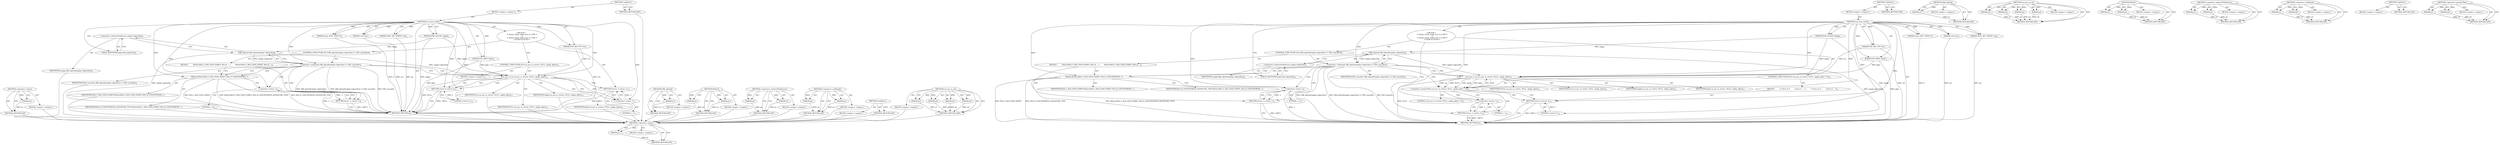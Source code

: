 digraph "&lt;operator&gt;.greaterThan" {
vulnerable_90 [label=<(METHOD,&lt;operator&gt;.minus)>];
vulnerable_91 [label=<(PARAM,p1)>];
vulnerable_92 [label=<(BLOCK,&lt;empty&gt;,&lt;empty&gt;)>];
vulnerable_93 [label=<(METHOD_RETURN,ANY)>];
vulnerable_6 [label=<(METHOD,&lt;global&gt;)<SUB>1</SUB>>];
vulnerable_7 [label=<(BLOCK,&lt;empty&gt;,&lt;empty&gt;)<SUB>1</SUB>>];
vulnerable_8 [label=<(METHOD,rsa_item_verify)<SUB>1</SUB>>];
vulnerable_9 [label=<(PARAM,EVP_MD_CTX *ctx)<SUB>1</SUB>>];
vulnerable_10 [label=<(PARAM,const ASN1_ITEM *it)<SUB>1</SUB>>];
vulnerable_11 [label=<(PARAM,void *asn)<SUB>1</SUB>>];
vulnerable_12 [label=<(PARAM,X509_ALGOR *sigalg)<SUB>2</SUB>>];
vulnerable_13 [label=<(PARAM,ASN1_BIT_STRING *sig)<SUB>2</SUB>>];
vulnerable_14 [label=<(PARAM,EVP_PKEY *pkey)<SUB>3</SUB>>];
vulnerable_15 [label="<(BLOCK,{
    /* Sanity check: make sure it is PSS */
 ...,{
    /* Sanity check: make sure it is PSS */
 ...)<SUB>4</SUB>>"];
vulnerable_16 [label=<(CONTROL_STRUCTURE,IF,if (OBJ_obj2nid(sigalg-&gt;algorithm) != NID_rsassaPss))<SUB>6</SUB>>];
vulnerable_17 [label=<(&lt;operator&gt;.notEquals,OBJ_obj2nid(sigalg-&gt;algorithm) != NID_rsassaPss)<SUB>6</SUB>>];
vulnerable_18 [label=<(OBJ_obj2nid,OBJ_obj2nid(sigalg-&gt;algorithm))<SUB>6</SUB>>];
vulnerable_19 [label=<(&lt;operator&gt;.indirectFieldAccess,sigalg-&gt;algorithm)<SUB>6</SUB>>];
vulnerable_20 [label=<(IDENTIFIER,sigalg,OBJ_obj2nid(sigalg-&gt;algorithm))<SUB>6</SUB>>];
vulnerable_21 [label=<(FIELD_IDENTIFIER,algorithm,algorithm)<SUB>6</SUB>>];
vulnerable_22 [label=<(IDENTIFIER,NID_rsassaPss,OBJ_obj2nid(sigalg-&gt;algorithm) != NID_rsassaPss)<SUB>6</SUB>>];
vulnerable_23 [label=<(BLOCK,{
         RSAerr(RSA_F_RSA_ITEM_VERIFY, RSA_R_...,{
         RSAerr(RSA_F_RSA_ITEM_VERIFY, RSA_R_...)<SUB>6</SUB>>];
vulnerable_24 [label=<(RSAerr,RSAerr(RSA_F_RSA_ITEM_VERIFY, RSA_R_UNSUPPORTED...)<SUB>7</SUB>>];
vulnerable_25 [label=<(IDENTIFIER,RSA_F_RSA_ITEM_VERIFY,RSAerr(RSA_F_RSA_ITEM_VERIFY, RSA_R_UNSUPPORTED...)<SUB>7</SUB>>];
vulnerable_26 [label=<(IDENTIFIER,RSA_R_UNSUPPORTED_SIGNATURE_TYPE,RSAerr(RSA_F_RSA_ITEM_VERIFY, RSA_R_UNSUPPORTED...)<SUB>7</SUB>>];
vulnerable_27 [label=<(RETURN,return -1;,return -1;)<SUB>8</SUB>>];
vulnerable_28 [label=<(&lt;operator&gt;.minus,-1)<SUB>8</SUB>>];
vulnerable_29 [label=<(LITERAL,1,-1)<SUB>8</SUB>>];
vulnerable_30 [label=<(CONTROL_STRUCTURE,IF,if (rsa_pss_to_ctx(ctx, NULL, sigalg, pkey)))<SUB>10</SUB>>];
vulnerable_31 [label=<(rsa_pss_to_ctx,rsa_pss_to_ctx(ctx, NULL, sigalg, pkey))<SUB>10</SUB>>];
vulnerable_32 [label=<(IDENTIFIER,ctx,rsa_pss_to_ctx(ctx, NULL, sigalg, pkey))<SUB>10</SUB>>];
vulnerable_33 [label=<(IDENTIFIER,NULL,rsa_pss_to_ctx(ctx, NULL, sigalg, pkey))<SUB>10</SUB>>];
vulnerable_34 [label=<(IDENTIFIER,sigalg,rsa_pss_to_ctx(ctx, NULL, sigalg, pkey))<SUB>10</SUB>>];
vulnerable_35 [label=<(IDENTIFIER,pkey,rsa_pss_to_ctx(ctx, NULL, sigalg, pkey))<SUB>10</SUB>>];
vulnerable_36 [label=<(BLOCK,&lt;empty&gt;,&lt;empty&gt;)<SUB>12</SUB>>];
vulnerable_37 [label=<(RETURN,return 2;,return 2;)<SUB>12</SUB>>];
vulnerable_38 [label=<(LITERAL,2,return 2;)<SUB>12</SUB>>];
vulnerable_39 [label=<(RETURN,return -1;,return -1;)<SUB>13</SUB>>];
vulnerable_40 [label=<(&lt;operator&gt;.minus,-1)<SUB>13</SUB>>];
vulnerable_41 [label=<(LITERAL,1,-1)<SUB>13</SUB>>];
vulnerable_42 [label=<(METHOD_RETURN,int)<SUB>1</SUB>>];
vulnerable_44 [label=<(METHOD_RETURN,ANY)<SUB>1</SUB>>];
vulnerable_76 [label=<(METHOD,OBJ_obj2nid)>];
vulnerable_77 [label=<(PARAM,p1)>];
vulnerable_78 [label=<(BLOCK,&lt;empty&gt;,&lt;empty&gt;)>];
vulnerable_79 [label=<(METHOD_RETURN,ANY)>];
vulnerable_85 [label=<(METHOD,RSAerr)>];
vulnerable_86 [label=<(PARAM,p1)>];
vulnerable_87 [label=<(PARAM,p2)>];
vulnerable_88 [label=<(BLOCK,&lt;empty&gt;,&lt;empty&gt;)>];
vulnerable_89 [label=<(METHOD_RETURN,ANY)>];
vulnerable_80 [label=<(METHOD,&lt;operator&gt;.indirectFieldAccess)>];
vulnerable_81 [label=<(PARAM,p1)>];
vulnerable_82 [label=<(PARAM,p2)>];
vulnerable_83 [label=<(BLOCK,&lt;empty&gt;,&lt;empty&gt;)>];
vulnerable_84 [label=<(METHOD_RETURN,ANY)>];
vulnerable_71 [label=<(METHOD,&lt;operator&gt;.notEquals)>];
vulnerable_72 [label=<(PARAM,p1)>];
vulnerable_73 [label=<(PARAM,p2)>];
vulnerable_74 [label=<(BLOCK,&lt;empty&gt;,&lt;empty&gt;)>];
vulnerable_75 [label=<(METHOD_RETURN,ANY)>];
vulnerable_65 [label=<(METHOD,&lt;global&gt;)<SUB>1</SUB>>];
vulnerable_66 [label=<(BLOCK,&lt;empty&gt;,&lt;empty&gt;)>];
vulnerable_67 [label=<(METHOD_RETURN,ANY)>];
vulnerable_94 [label=<(METHOD,rsa_pss_to_ctx)>];
vulnerable_95 [label=<(PARAM,p1)>];
vulnerable_96 [label=<(PARAM,p2)>];
vulnerable_97 [label=<(PARAM,p3)>];
vulnerable_98 [label=<(PARAM,p4)>];
vulnerable_99 [label=<(BLOCK,&lt;empty&gt;,&lt;empty&gt;)>];
vulnerable_100 [label=<(METHOD_RETURN,ANY)>];
fixed_92 [label=<(METHOD,&lt;operator&gt;.minus)>];
fixed_93 [label=<(PARAM,p1)>];
fixed_94 [label=<(BLOCK,&lt;empty&gt;,&lt;empty&gt;)>];
fixed_95 [label=<(METHOD_RETURN,ANY)>];
fixed_6 [label=<(METHOD,&lt;global&gt;)<SUB>1</SUB>>];
fixed_7 [label=<(BLOCK,&lt;empty&gt;,&lt;empty&gt;)<SUB>1</SUB>>];
fixed_8 [label=<(METHOD,rsa_item_verify)<SUB>1</SUB>>];
fixed_9 [label=<(PARAM,EVP_MD_CTX *ctx)<SUB>1</SUB>>];
fixed_10 [label=<(PARAM,const ASN1_ITEM *it)<SUB>1</SUB>>];
fixed_11 [label=<(PARAM,void *asn)<SUB>1</SUB>>];
fixed_12 [label=<(PARAM,X509_ALGOR *sigalg)<SUB>2</SUB>>];
fixed_13 [label=<(PARAM,ASN1_BIT_STRING *sig)<SUB>2</SUB>>];
fixed_14 [label=<(PARAM,EVP_PKEY *pkey)<SUB>3</SUB>>];
fixed_15 [label="<(BLOCK,{
    /* Sanity check: make sure it is PSS */
 ...,{
    /* Sanity check: make sure it is PSS */
 ...)<SUB>4</SUB>>"];
fixed_16 [label=<(CONTROL_STRUCTURE,IF,if (OBJ_obj2nid(sigalg-&gt;algorithm) != NID_rsassaPss))<SUB>6</SUB>>];
fixed_17 [label=<(&lt;operator&gt;.notEquals,OBJ_obj2nid(sigalg-&gt;algorithm) != NID_rsassaPss)<SUB>6</SUB>>];
fixed_18 [label=<(OBJ_obj2nid,OBJ_obj2nid(sigalg-&gt;algorithm))<SUB>6</SUB>>];
fixed_19 [label=<(&lt;operator&gt;.indirectFieldAccess,sigalg-&gt;algorithm)<SUB>6</SUB>>];
fixed_20 [label=<(IDENTIFIER,sigalg,OBJ_obj2nid(sigalg-&gt;algorithm))<SUB>6</SUB>>];
fixed_21 [label=<(FIELD_IDENTIFIER,algorithm,algorithm)<SUB>6</SUB>>];
fixed_22 [label=<(IDENTIFIER,NID_rsassaPss,OBJ_obj2nid(sigalg-&gt;algorithm) != NID_rsassaPss)<SUB>6</SUB>>];
fixed_23 [label=<(BLOCK,{
         RSAerr(RSA_F_RSA_ITEM_VERIFY, RSA_R_...,{
         RSAerr(RSA_F_RSA_ITEM_VERIFY, RSA_R_...)<SUB>6</SUB>>];
fixed_24 [label=<(RSAerr,RSAerr(RSA_F_RSA_ITEM_VERIFY, RSA_R_UNSUPPORTED...)<SUB>7</SUB>>];
fixed_25 [label=<(IDENTIFIER,RSA_F_RSA_ITEM_VERIFY,RSAerr(RSA_F_RSA_ITEM_VERIFY, RSA_R_UNSUPPORTED...)<SUB>7</SUB>>];
fixed_26 [label=<(IDENTIFIER,RSA_R_UNSUPPORTED_SIGNATURE_TYPE,RSAerr(RSA_F_RSA_ITEM_VERIFY, RSA_R_UNSUPPORTED...)<SUB>7</SUB>>];
fixed_27 [label=<(RETURN,return -1;,return -1;)<SUB>8</SUB>>];
fixed_28 [label=<(&lt;operator&gt;.minus,-1)<SUB>8</SUB>>];
fixed_29 [label=<(LITERAL,1,-1)<SUB>8</SUB>>];
fixed_30 [label=<(CONTROL_STRUCTURE,IF,if (rsa_pss_to_ctx(ctx, NULL, sigalg, pkey) &gt; 0))<SUB>10</SUB>>];
fixed_31 [label=<(&lt;operator&gt;.greaterThan,rsa_pss_to_ctx(ctx, NULL, sigalg, pkey) &gt; 0)<SUB>10</SUB>>];
fixed_32 [label=<(rsa_pss_to_ctx,rsa_pss_to_ctx(ctx, NULL, sigalg, pkey))<SUB>10</SUB>>];
fixed_33 [label=<(IDENTIFIER,ctx,rsa_pss_to_ctx(ctx, NULL, sigalg, pkey))<SUB>10</SUB>>];
fixed_34 [label=<(IDENTIFIER,NULL,rsa_pss_to_ctx(ctx, NULL, sigalg, pkey))<SUB>10</SUB>>];
fixed_35 [label=<(IDENTIFIER,sigalg,rsa_pss_to_ctx(ctx, NULL, sigalg, pkey))<SUB>10</SUB>>];
fixed_36 [label=<(IDENTIFIER,pkey,rsa_pss_to_ctx(ctx, NULL, sigalg, pkey))<SUB>10</SUB>>];
fixed_37 [label=<(LITERAL,0,rsa_pss_to_ctx(ctx, NULL, sigalg, pkey) &gt; 0)<SUB>10</SUB>>];
fixed_38 [label=<(BLOCK,{
         /* Carry on */
         return 2;
    },{
         /* Carry on */
         return 2;
    })<SUB>10</SUB>>];
fixed_39 [label=<(RETURN,return 2;,return 2;)<SUB>12</SUB>>];
fixed_40 [label=<(LITERAL,2,return 2;)<SUB>12</SUB>>];
fixed_41 [label=<(RETURN,return -1;,return -1;)<SUB>14</SUB>>];
fixed_42 [label=<(&lt;operator&gt;.minus,-1)<SUB>14</SUB>>];
fixed_43 [label=<(LITERAL,1,-1)<SUB>14</SUB>>];
fixed_44 [label=<(METHOD_RETURN,int)<SUB>1</SUB>>];
fixed_46 [label=<(METHOD_RETURN,ANY)<SUB>1</SUB>>];
fixed_78 [label=<(METHOD,OBJ_obj2nid)>];
fixed_79 [label=<(PARAM,p1)>];
fixed_80 [label=<(BLOCK,&lt;empty&gt;,&lt;empty&gt;)>];
fixed_81 [label=<(METHOD_RETURN,ANY)>];
fixed_101 [label=<(METHOD,rsa_pss_to_ctx)>];
fixed_102 [label=<(PARAM,p1)>];
fixed_103 [label=<(PARAM,p2)>];
fixed_104 [label=<(PARAM,p3)>];
fixed_105 [label=<(PARAM,p4)>];
fixed_106 [label=<(BLOCK,&lt;empty&gt;,&lt;empty&gt;)>];
fixed_107 [label=<(METHOD_RETURN,ANY)>];
fixed_87 [label=<(METHOD,RSAerr)>];
fixed_88 [label=<(PARAM,p1)>];
fixed_89 [label=<(PARAM,p2)>];
fixed_90 [label=<(BLOCK,&lt;empty&gt;,&lt;empty&gt;)>];
fixed_91 [label=<(METHOD_RETURN,ANY)>];
fixed_82 [label=<(METHOD,&lt;operator&gt;.indirectFieldAccess)>];
fixed_83 [label=<(PARAM,p1)>];
fixed_84 [label=<(PARAM,p2)>];
fixed_85 [label=<(BLOCK,&lt;empty&gt;,&lt;empty&gt;)>];
fixed_86 [label=<(METHOD_RETURN,ANY)>];
fixed_73 [label=<(METHOD,&lt;operator&gt;.notEquals)>];
fixed_74 [label=<(PARAM,p1)>];
fixed_75 [label=<(PARAM,p2)>];
fixed_76 [label=<(BLOCK,&lt;empty&gt;,&lt;empty&gt;)>];
fixed_77 [label=<(METHOD_RETURN,ANY)>];
fixed_67 [label=<(METHOD,&lt;global&gt;)<SUB>1</SUB>>];
fixed_68 [label=<(BLOCK,&lt;empty&gt;,&lt;empty&gt;)>];
fixed_69 [label=<(METHOD_RETURN,ANY)>];
fixed_96 [label=<(METHOD,&lt;operator&gt;.greaterThan)>];
fixed_97 [label=<(PARAM,p1)>];
fixed_98 [label=<(PARAM,p2)>];
fixed_99 [label=<(BLOCK,&lt;empty&gt;,&lt;empty&gt;)>];
fixed_100 [label=<(METHOD_RETURN,ANY)>];
vulnerable_90 -> vulnerable_91  [key=0, label="AST: "];
vulnerable_90 -> vulnerable_91  [key=1, label="DDG: "];
vulnerable_90 -> vulnerable_92  [key=0, label="AST: "];
vulnerable_90 -> vulnerable_93  [key=0, label="AST: "];
vulnerable_90 -> vulnerable_93  [key=1, label="CFG: "];
vulnerable_91 -> vulnerable_93  [key=0, label="DDG: p1"];
vulnerable_92 -> fixed_92  [key=0];
vulnerable_93 -> fixed_92  [key=0];
vulnerable_6 -> vulnerable_7  [key=0, label="AST: "];
vulnerable_6 -> vulnerable_44  [key=0, label="AST: "];
vulnerable_6 -> vulnerable_44  [key=1, label="CFG: "];
vulnerable_7 -> vulnerable_8  [key=0, label="AST: "];
vulnerable_8 -> vulnerable_9  [key=0, label="AST: "];
vulnerable_8 -> vulnerable_9  [key=1, label="DDG: "];
vulnerable_8 -> vulnerable_10  [key=0, label="AST: "];
vulnerable_8 -> vulnerable_10  [key=1, label="DDG: "];
vulnerable_8 -> vulnerable_11  [key=0, label="AST: "];
vulnerable_8 -> vulnerable_11  [key=1, label="DDG: "];
vulnerable_8 -> vulnerable_12  [key=0, label="AST: "];
vulnerable_8 -> vulnerable_12  [key=1, label="DDG: "];
vulnerable_8 -> vulnerable_13  [key=0, label="AST: "];
vulnerable_8 -> vulnerable_13  [key=1, label="DDG: "];
vulnerable_8 -> vulnerable_14  [key=0, label="AST: "];
vulnerable_8 -> vulnerable_14  [key=1, label="DDG: "];
vulnerable_8 -> vulnerable_15  [key=0, label="AST: "];
vulnerable_8 -> vulnerable_42  [key=0, label="AST: "];
vulnerable_8 -> vulnerable_21  [key=0, label="CFG: "];
vulnerable_8 -> vulnerable_17  [key=0, label="DDG: "];
vulnerable_8 -> vulnerable_31  [key=0, label="DDG: "];
vulnerable_8 -> vulnerable_37  [key=0, label="DDG: "];
vulnerable_8 -> vulnerable_40  [key=0, label="DDG: "];
vulnerable_8 -> vulnerable_24  [key=0, label="DDG: "];
vulnerable_8 -> vulnerable_38  [key=0, label="DDG: "];
vulnerable_8 -> vulnerable_28  [key=0, label="DDG: "];
vulnerable_9 -> vulnerable_42  [key=0, label="DDG: ctx"];
vulnerable_9 -> vulnerable_31  [key=0, label="DDG: ctx"];
vulnerable_10 -> vulnerable_42  [key=0, label="DDG: it"];
vulnerable_11 -> vulnerable_42  [key=0, label="DDG: asn"];
vulnerable_12 -> vulnerable_42  [key=0, label="DDG: sigalg"];
vulnerable_12 -> vulnerable_31  [key=0, label="DDG: sigalg"];
vulnerable_12 -> vulnerable_18  [key=0, label="DDG: sigalg"];
vulnerable_13 -> vulnerable_42  [key=0, label="DDG: sig"];
vulnerable_14 -> vulnerable_42  [key=0, label="DDG: pkey"];
vulnerable_14 -> vulnerable_31  [key=0, label="DDG: pkey"];
vulnerable_15 -> vulnerable_16  [key=0, label="AST: "];
vulnerable_15 -> vulnerable_30  [key=0, label="AST: "];
vulnerable_15 -> vulnerable_39  [key=0, label="AST: "];
vulnerable_16 -> vulnerable_17  [key=0, label="AST: "];
vulnerable_16 -> vulnerable_23  [key=0, label="AST: "];
vulnerable_17 -> vulnerable_18  [key=0, label="AST: "];
vulnerable_17 -> vulnerable_22  [key=0, label="AST: "];
vulnerable_17 -> vulnerable_24  [key=0, label="CFG: "];
vulnerable_17 -> vulnerable_24  [key=1, label="CDG: "];
vulnerable_17 -> vulnerable_31  [key=0, label="CFG: "];
vulnerable_17 -> vulnerable_31  [key=1, label="CDG: "];
vulnerable_17 -> vulnerable_42  [key=0, label="DDG: OBJ_obj2nid(sigalg-&gt;algorithm)"];
vulnerable_17 -> vulnerable_42  [key=1, label="DDG: OBJ_obj2nid(sigalg-&gt;algorithm) != NID_rsassaPss"];
vulnerable_17 -> vulnerable_42  [key=2, label="DDG: NID_rsassaPss"];
vulnerable_17 -> vulnerable_28  [key=0, label="CDG: "];
vulnerable_17 -> vulnerable_27  [key=0, label="CDG: "];
vulnerable_18 -> vulnerable_19  [key=0, label="AST: "];
vulnerable_18 -> vulnerable_17  [key=0, label="CFG: "];
vulnerable_18 -> vulnerable_17  [key=1, label="DDG: sigalg-&gt;algorithm"];
vulnerable_18 -> vulnerable_42  [key=0, label="DDG: sigalg-&gt;algorithm"];
vulnerable_18 -> vulnerable_31  [key=0, label="DDG: sigalg-&gt;algorithm"];
vulnerable_19 -> vulnerable_20  [key=0, label="AST: "];
vulnerable_19 -> vulnerable_21  [key=0, label="AST: "];
vulnerable_19 -> vulnerable_18  [key=0, label="CFG: "];
vulnerable_20 -> fixed_92  [key=0];
vulnerable_21 -> vulnerable_19  [key=0, label="CFG: "];
vulnerable_22 -> fixed_92  [key=0];
vulnerable_23 -> vulnerable_24  [key=0, label="AST: "];
vulnerable_23 -> vulnerable_27  [key=0, label="AST: "];
vulnerable_24 -> vulnerable_25  [key=0, label="AST: "];
vulnerable_24 -> vulnerable_26  [key=0, label="AST: "];
vulnerable_24 -> vulnerable_28  [key=0, label="CFG: "];
vulnerable_24 -> vulnerable_42  [key=0, label="DDG: RSA_R_UNSUPPORTED_SIGNATURE_TYPE"];
vulnerable_24 -> vulnerable_42  [key=1, label="DDG: RSAerr(RSA_F_RSA_ITEM_VERIFY, RSA_R_UNSUPPORTED_SIGNATURE_TYPE)"];
vulnerable_24 -> vulnerable_42  [key=2, label="DDG: RSA_F_RSA_ITEM_VERIFY"];
vulnerable_25 -> fixed_92  [key=0];
vulnerable_26 -> fixed_92  [key=0];
vulnerable_27 -> vulnerable_28  [key=0, label="AST: "];
vulnerable_27 -> vulnerable_42  [key=0, label="CFG: "];
vulnerable_27 -> vulnerable_42  [key=1, label="DDG: &lt;RET&gt;"];
vulnerable_28 -> vulnerable_29  [key=0, label="AST: "];
vulnerable_28 -> vulnerable_27  [key=0, label="CFG: "];
vulnerable_28 -> vulnerable_27  [key=1, label="DDG: -1"];
vulnerable_28 -> vulnerable_42  [key=0, label="DDG: -1"];
vulnerable_29 -> fixed_92  [key=0];
vulnerable_30 -> vulnerable_31  [key=0, label="AST: "];
vulnerable_30 -> vulnerable_36  [key=0, label="AST: "];
vulnerable_31 -> vulnerable_32  [key=0, label="AST: "];
vulnerable_31 -> vulnerable_33  [key=0, label="AST: "];
vulnerable_31 -> vulnerable_34  [key=0, label="AST: "];
vulnerable_31 -> vulnerable_35  [key=0, label="AST: "];
vulnerable_31 -> vulnerable_37  [key=0, label="CFG: "];
vulnerable_31 -> vulnerable_37  [key=1, label="CDG: "];
vulnerable_31 -> vulnerable_40  [key=0, label="CFG: "];
vulnerable_31 -> vulnerable_40  [key=1, label="CDG: "];
vulnerable_31 -> vulnerable_42  [key=0, label="DDG: NULL"];
vulnerable_31 -> vulnerable_39  [key=0, label="CDG: "];
vulnerable_32 -> fixed_92  [key=0];
vulnerable_33 -> fixed_92  [key=0];
vulnerable_34 -> fixed_92  [key=0];
vulnerable_35 -> fixed_92  [key=0];
vulnerable_36 -> vulnerable_37  [key=0, label="AST: "];
vulnerable_37 -> vulnerable_38  [key=0, label="AST: "];
vulnerable_37 -> vulnerable_42  [key=0, label="CFG: "];
vulnerable_37 -> vulnerable_42  [key=1, label="DDG: &lt;RET&gt;"];
vulnerable_38 -> vulnerable_37  [key=0, label="DDG: 2"];
vulnerable_39 -> vulnerable_40  [key=0, label="AST: "];
vulnerable_39 -> vulnerable_42  [key=0, label="CFG: "];
vulnerable_39 -> vulnerable_42  [key=1, label="DDG: &lt;RET&gt;"];
vulnerable_40 -> vulnerable_41  [key=0, label="AST: "];
vulnerable_40 -> vulnerable_39  [key=0, label="CFG: "];
vulnerable_40 -> vulnerable_39  [key=1, label="DDG: -1"];
vulnerable_41 -> fixed_92  [key=0];
vulnerable_42 -> fixed_92  [key=0];
vulnerable_44 -> fixed_92  [key=0];
vulnerable_76 -> vulnerable_77  [key=0, label="AST: "];
vulnerable_76 -> vulnerable_77  [key=1, label="DDG: "];
vulnerable_76 -> vulnerable_78  [key=0, label="AST: "];
vulnerable_76 -> vulnerable_79  [key=0, label="AST: "];
vulnerable_76 -> vulnerable_79  [key=1, label="CFG: "];
vulnerable_77 -> vulnerable_79  [key=0, label="DDG: p1"];
vulnerable_78 -> fixed_92  [key=0];
vulnerable_79 -> fixed_92  [key=0];
vulnerable_85 -> vulnerable_86  [key=0, label="AST: "];
vulnerable_85 -> vulnerable_86  [key=1, label="DDG: "];
vulnerable_85 -> vulnerable_88  [key=0, label="AST: "];
vulnerable_85 -> vulnerable_87  [key=0, label="AST: "];
vulnerable_85 -> vulnerable_87  [key=1, label="DDG: "];
vulnerable_85 -> vulnerable_89  [key=0, label="AST: "];
vulnerable_85 -> vulnerable_89  [key=1, label="CFG: "];
vulnerable_86 -> vulnerable_89  [key=0, label="DDG: p1"];
vulnerable_87 -> vulnerable_89  [key=0, label="DDG: p2"];
vulnerable_88 -> fixed_92  [key=0];
vulnerable_89 -> fixed_92  [key=0];
vulnerable_80 -> vulnerable_81  [key=0, label="AST: "];
vulnerable_80 -> vulnerable_81  [key=1, label="DDG: "];
vulnerable_80 -> vulnerable_83  [key=0, label="AST: "];
vulnerable_80 -> vulnerable_82  [key=0, label="AST: "];
vulnerable_80 -> vulnerable_82  [key=1, label="DDG: "];
vulnerable_80 -> vulnerable_84  [key=0, label="AST: "];
vulnerable_80 -> vulnerable_84  [key=1, label="CFG: "];
vulnerable_81 -> vulnerable_84  [key=0, label="DDG: p1"];
vulnerable_82 -> vulnerable_84  [key=0, label="DDG: p2"];
vulnerable_83 -> fixed_92  [key=0];
vulnerable_84 -> fixed_92  [key=0];
vulnerable_71 -> vulnerable_72  [key=0, label="AST: "];
vulnerable_71 -> vulnerable_72  [key=1, label="DDG: "];
vulnerable_71 -> vulnerable_74  [key=0, label="AST: "];
vulnerable_71 -> vulnerable_73  [key=0, label="AST: "];
vulnerable_71 -> vulnerable_73  [key=1, label="DDG: "];
vulnerable_71 -> vulnerable_75  [key=0, label="AST: "];
vulnerable_71 -> vulnerable_75  [key=1, label="CFG: "];
vulnerable_72 -> vulnerable_75  [key=0, label="DDG: p1"];
vulnerable_73 -> vulnerable_75  [key=0, label="DDG: p2"];
vulnerable_74 -> fixed_92  [key=0];
vulnerable_75 -> fixed_92  [key=0];
vulnerable_65 -> vulnerable_66  [key=0, label="AST: "];
vulnerable_65 -> vulnerable_67  [key=0, label="AST: "];
vulnerable_65 -> vulnerable_67  [key=1, label="CFG: "];
vulnerable_66 -> fixed_92  [key=0];
vulnerable_67 -> fixed_92  [key=0];
vulnerable_94 -> vulnerable_95  [key=0, label="AST: "];
vulnerable_94 -> vulnerable_95  [key=1, label="DDG: "];
vulnerable_94 -> vulnerable_99  [key=0, label="AST: "];
vulnerable_94 -> vulnerable_96  [key=0, label="AST: "];
vulnerable_94 -> vulnerable_96  [key=1, label="DDG: "];
vulnerable_94 -> vulnerable_100  [key=0, label="AST: "];
vulnerable_94 -> vulnerable_100  [key=1, label="CFG: "];
vulnerable_94 -> vulnerable_97  [key=0, label="AST: "];
vulnerable_94 -> vulnerable_97  [key=1, label="DDG: "];
vulnerable_94 -> vulnerable_98  [key=0, label="AST: "];
vulnerable_94 -> vulnerable_98  [key=1, label="DDG: "];
vulnerable_95 -> vulnerable_100  [key=0, label="DDG: p1"];
vulnerable_96 -> vulnerable_100  [key=0, label="DDG: p2"];
vulnerable_97 -> vulnerable_100  [key=0, label="DDG: p3"];
vulnerable_98 -> vulnerable_100  [key=0, label="DDG: p4"];
vulnerable_99 -> fixed_92  [key=0];
vulnerable_100 -> fixed_92  [key=0];
fixed_92 -> fixed_93  [key=0, label="AST: "];
fixed_92 -> fixed_93  [key=1, label="DDG: "];
fixed_92 -> fixed_94  [key=0, label="AST: "];
fixed_92 -> fixed_95  [key=0, label="AST: "];
fixed_92 -> fixed_95  [key=1, label="CFG: "];
fixed_93 -> fixed_95  [key=0, label="DDG: p1"];
fixed_6 -> fixed_7  [key=0, label="AST: "];
fixed_6 -> fixed_46  [key=0, label="AST: "];
fixed_6 -> fixed_46  [key=1, label="CFG: "];
fixed_7 -> fixed_8  [key=0, label="AST: "];
fixed_8 -> fixed_9  [key=0, label="AST: "];
fixed_8 -> fixed_9  [key=1, label="DDG: "];
fixed_8 -> fixed_10  [key=0, label="AST: "];
fixed_8 -> fixed_10  [key=1, label="DDG: "];
fixed_8 -> fixed_11  [key=0, label="AST: "];
fixed_8 -> fixed_11  [key=1, label="DDG: "];
fixed_8 -> fixed_12  [key=0, label="AST: "];
fixed_8 -> fixed_12  [key=1, label="DDG: "];
fixed_8 -> fixed_13  [key=0, label="AST: "];
fixed_8 -> fixed_13  [key=1, label="DDG: "];
fixed_8 -> fixed_14  [key=0, label="AST: "];
fixed_8 -> fixed_14  [key=1, label="DDG: "];
fixed_8 -> fixed_15  [key=0, label="AST: "];
fixed_8 -> fixed_44  [key=0, label="AST: "];
fixed_8 -> fixed_21  [key=0, label="CFG: "];
fixed_8 -> fixed_17  [key=0, label="DDG: "];
fixed_8 -> fixed_31  [key=0, label="DDG: "];
fixed_8 -> fixed_39  [key=0, label="DDG: "];
fixed_8 -> fixed_42  [key=0, label="DDG: "];
fixed_8 -> fixed_24  [key=0, label="DDG: "];
fixed_8 -> fixed_32  [key=0, label="DDG: "];
fixed_8 -> fixed_40  [key=0, label="DDG: "];
fixed_8 -> fixed_28  [key=0, label="DDG: "];
fixed_9 -> fixed_44  [key=0, label="DDG: ctx"];
fixed_9 -> fixed_32  [key=0, label="DDG: ctx"];
fixed_10 -> fixed_44  [key=0, label="DDG: it"];
fixed_11 -> fixed_44  [key=0, label="DDG: asn"];
fixed_12 -> fixed_44  [key=0, label="DDG: sigalg"];
fixed_12 -> fixed_18  [key=0, label="DDG: sigalg"];
fixed_12 -> fixed_32  [key=0, label="DDG: sigalg"];
fixed_13 -> fixed_44  [key=0, label="DDG: sig"];
fixed_14 -> fixed_44  [key=0, label="DDG: pkey"];
fixed_14 -> fixed_32  [key=0, label="DDG: pkey"];
fixed_15 -> fixed_16  [key=0, label="AST: "];
fixed_15 -> fixed_30  [key=0, label="AST: "];
fixed_15 -> fixed_41  [key=0, label="AST: "];
fixed_16 -> fixed_17  [key=0, label="AST: "];
fixed_16 -> fixed_23  [key=0, label="AST: "];
fixed_17 -> fixed_18  [key=0, label="AST: "];
fixed_17 -> fixed_22  [key=0, label="AST: "];
fixed_17 -> fixed_24  [key=0, label="CFG: "];
fixed_17 -> fixed_24  [key=1, label="CDG: "];
fixed_17 -> fixed_32  [key=0, label="CFG: "];
fixed_17 -> fixed_32  [key=1, label="CDG: "];
fixed_17 -> fixed_44  [key=0, label="DDG: OBJ_obj2nid(sigalg-&gt;algorithm)"];
fixed_17 -> fixed_44  [key=1, label="DDG: OBJ_obj2nid(sigalg-&gt;algorithm) != NID_rsassaPss"];
fixed_17 -> fixed_44  [key=2, label="DDG: NID_rsassaPss"];
fixed_17 -> fixed_28  [key=0, label="CDG: "];
fixed_17 -> fixed_27  [key=0, label="CDG: "];
fixed_17 -> fixed_31  [key=0, label="CDG: "];
fixed_18 -> fixed_19  [key=0, label="AST: "];
fixed_18 -> fixed_17  [key=0, label="CFG: "];
fixed_18 -> fixed_17  [key=1, label="DDG: sigalg-&gt;algorithm"];
fixed_18 -> fixed_44  [key=0, label="DDG: sigalg-&gt;algorithm"];
fixed_18 -> fixed_32  [key=0, label="DDG: sigalg-&gt;algorithm"];
fixed_19 -> fixed_20  [key=0, label="AST: "];
fixed_19 -> fixed_21  [key=0, label="AST: "];
fixed_19 -> fixed_18  [key=0, label="CFG: "];
fixed_21 -> fixed_19  [key=0, label="CFG: "];
fixed_23 -> fixed_24  [key=0, label="AST: "];
fixed_23 -> fixed_27  [key=0, label="AST: "];
fixed_24 -> fixed_25  [key=0, label="AST: "];
fixed_24 -> fixed_26  [key=0, label="AST: "];
fixed_24 -> fixed_28  [key=0, label="CFG: "];
fixed_24 -> fixed_44  [key=0, label="DDG: RSA_R_UNSUPPORTED_SIGNATURE_TYPE"];
fixed_24 -> fixed_44  [key=1, label="DDG: RSAerr(RSA_F_RSA_ITEM_VERIFY, RSA_R_UNSUPPORTED_SIGNATURE_TYPE)"];
fixed_24 -> fixed_44  [key=2, label="DDG: RSA_F_RSA_ITEM_VERIFY"];
fixed_27 -> fixed_28  [key=0, label="AST: "];
fixed_27 -> fixed_44  [key=0, label="CFG: "];
fixed_27 -> fixed_44  [key=1, label="DDG: &lt;RET&gt;"];
fixed_28 -> fixed_29  [key=0, label="AST: "];
fixed_28 -> fixed_27  [key=0, label="CFG: "];
fixed_28 -> fixed_27  [key=1, label="DDG: -1"];
fixed_28 -> fixed_44  [key=0, label="DDG: -1"];
fixed_30 -> fixed_31  [key=0, label="AST: "];
fixed_30 -> fixed_38  [key=0, label="AST: "];
fixed_31 -> fixed_32  [key=0, label="AST: "];
fixed_31 -> fixed_37  [key=0, label="AST: "];
fixed_31 -> fixed_39  [key=0, label="CFG: "];
fixed_31 -> fixed_39  [key=1, label="CDG: "];
fixed_31 -> fixed_42  [key=0, label="CFG: "];
fixed_31 -> fixed_42  [key=1, label="CDG: "];
fixed_31 -> fixed_41  [key=0, label="CDG: "];
fixed_32 -> fixed_33  [key=0, label="AST: "];
fixed_32 -> fixed_34  [key=0, label="AST: "];
fixed_32 -> fixed_35  [key=0, label="AST: "];
fixed_32 -> fixed_36  [key=0, label="AST: "];
fixed_32 -> fixed_31  [key=0, label="CFG: "];
fixed_32 -> fixed_31  [key=1, label="DDG: ctx"];
fixed_32 -> fixed_31  [key=2, label="DDG: NULL"];
fixed_32 -> fixed_31  [key=3, label="DDG: sigalg"];
fixed_32 -> fixed_31  [key=4, label="DDG: pkey"];
fixed_32 -> fixed_44  [key=0, label="DDG: NULL"];
fixed_38 -> fixed_39  [key=0, label="AST: "];
fixed_39 -> fixed_40  [key=0, label="AST: "];
fixed_39 -> fixed_44  [key=0, label="CFG: "];
fixed_39 -> fixed_44  [key=1, label="DDG: &lt;RET&gt;"];
fixed_40 -> fixed_39  [key=0, label="DDG: 2"];
fixed_41 -> fixed_42  [key=0, label="AST: "];
fixed_41 -> fixed_44  [key=0, label="CFG: "];
fixed_41 -> fixed_44  [key=1, label="DDG: &lt;RET&gt;"];
fixed_42 -> fixed_43  [key=0, label="AST: "];
fixed_42 -> fixed_41  [key=0, label="CFG: "];
fixed_42 -> fixed_41  [key=1, label="DDG: -1"];
fixed_78 -> fixed_79  [key=0, label="AST: "];
fixed_78 -> fixed_79  [key=1, label="DDG: "];
fixed_78 -> fixed_80  [key=0, label="AST: "];
fixed_78 -> fixed_81  [key=0, label="AST: "];
fixed_78 -> fixed_81  [key=1, label="CFG: "];
fixed_79 -> fixed_81  [key=0, label="DDG: p1"];
fixed_101 -> fixed_102  [key=0, label="AST: "];
fixed_101 -> fixed_102  [key=1, label="DDG: "];
fixed_101 -> fixed_106  [key=0, label="AST: "];
fixed_101 -> fixed_103  [key=0, label="AST: "];
fixed_101 -> fixed_103  [key=1, label="DDG: "];
fixed_101 -> fixed_107  [key=0, label="AST: "];
fixed_101 -> fixed_107  [key=1, label="CFG: "];
fixed_101 -> fixed_104  [key=0, label="AST: "];
fixed_101 -> fixed_104  [key=1, label="DDG: "];
fixed_101 -> fixed_105  [key=0, label="AST: "];
fixed_101 -> fixed_105  [key=1, label="DDG: "];
fixed_102 -> fixed_107  [key=0, label="DDG: p1"];
fixed_103 -> fixed_107  [key=0, label="DDG: p2"];
fixed_104 -> fixed_107  [key=0, label="DDG: p3"];
fixed_105 -> fixed_107  [key=0, label="DDG: p4"];
fixed_87 -> fixed_88  [key=0, label="AST: "];
fixed_87 -> fixed_88  [key=1, label="DDG: "];
fixed_87 -> fixed_90  [key=0, label="AST: "];
fixed_87 -> fixed_89  [key=0, label="AST: "];
fixed_87 -> fixed_89  [key=1, label="DDG: "];
fixed_87 -> fixed_91  [key=0, label="AST: "];
fixed_87 -> fixed_91  [key=1, label="CFG: "];
fixed_88 -> fixed_91  [key=0, label="DDG: p1"];
fixed_89 -> fixed_91  [key=0, label="DDG: p2"];
fixed_82 -> fixed_83  [key=0, label="AST: "];
fixed_82 -> fixed_83  [key=1, label="DDG: "];
fixed_82 -> fixed_85  [key=0, label="AST: "];
fixed_82 -> fixed_84  [key=0, label="AST: "];
fixed_82 -> fixed_84  [key=1, label="DDG: "];
fixed_82 -> fixed_86  [key=0, label="AST: "];
fixed_82 -> fixed_86  [key=1, label="CFG: "];
fixed_83 -> fixed_86  [key=0, label="DDG: p1"];
fixed_84 -> fixed_86  [key=0, label="DDG: p2"];
fixed_73 -> fixed_74  [key=0, label="AST: "];
fixed_73 -> fixed_74  [key=1, label="DDG: "];
fixed_73 -> fixed_76  [key=0, label="AST: "];
fixed_73 -> fixed_75  [key=0, label="AST: "];
fixed_73 -> fixed_75  [key=1, label="DDG: "];
fixed_73 -> fixed_77  [key=0, label="AST: "];
fixed_73 -> fixed_77  [key=1, label="CFG: "];
fixed_74 -> fixed_77  [key=0, label="DDG: p1"];
fixed_75 -> fixed_77  [key=0, label="DDG: p2"];
fixed_67 -> fixed_68  [key=0, label="AST: "];
fixed_67 -> fixed_69  [key=0, label="AST: "];
fixed_67 -> fixed_69  [key=1, label="CFG: "];
fixed_96 -> fixed_97  [key=0, label="AST: "];
fixed_96 -> fixed_97  [key=1, label="DDG: "];
fixed_96 -> fixed_99  [key=0, label="AST: "];
fixed_96 -> fixed_98  [key=0, label="AST: "];
fixed_96 -> fixed_98  [key=1, label="DDG: "];
fixed_96 -> fixed_100  [key=0, label="AST: "];
fixed_96 -> fixed_100  [key=1, label="CFG: "];
fixed_97 -> fixed_100  [key=0, label="DDG: p1"];
fixed_98 -> fixed_100  [key=0, label="DDG: p2"];
}
